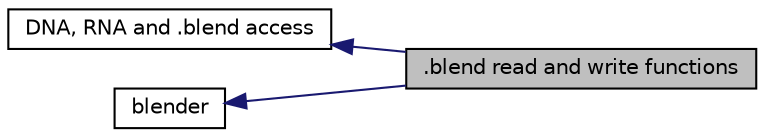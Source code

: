 digraph structs
{
  edge [fontname="Helvetica",fontsize="10",labelfontname="Helvetica",labelfontsize="10"];
  node [fontname="Helvetica",fontsize="10",shape=record];
  rankdir=LR;
  Node0 [label=".blend read and write functions",height=0.2,width=0.4,color="black", fillcolor="grey75", style="filled" fontcolor="black"];
  Node2 [label="DNA, RNA and .blend access",height=0.2,width=0.4,color="black", fillcolor="white", style="filled",URL="$d1/d69/group__data.html"];
  Node1 [label="blender",height=0.2,width=0.4,color="black", fillcolor="white", style="filled",URL="$db/db2/group__blender.html"];
  Node1->Node0 [shape=plaintext, color="midnightblue", dir="back", style="solid"];
  Node2->Node0 [shape=plaintext, color="midnightblue", dir="back", style="solid"];
}
